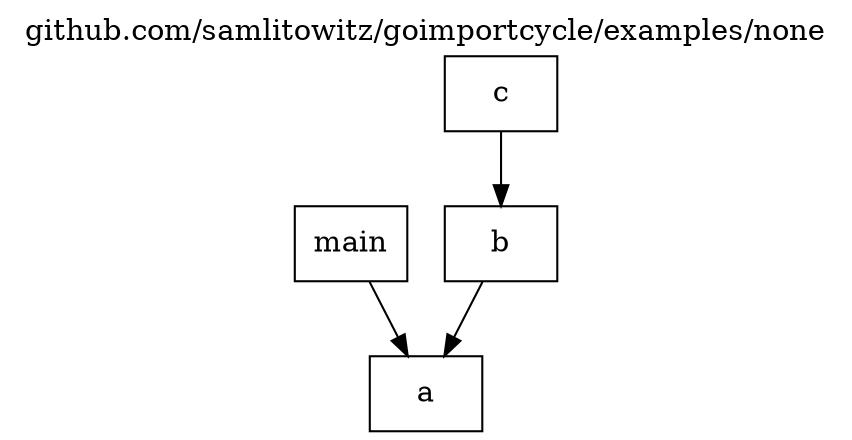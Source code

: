 
digraph {
	labelloc="t";
	label="github.com/samlitowitz/goimportcycle/examples/none";
	rankdir="TB";
	node [shape="rect"];

	pkg_main [label="main", style="filled", fontcolor="#000000", fillcolor="#ffffff"];
	pkg_a [label="a", style="filled", fontcolor="#000000", fillcolor="#ffffff"];
	pkg_b [label="b", style="filled", fontcolor="#000000", fillcolor="#ffffff"];
	pkg_c [label="c", style="filled", fontcolor="#000000", fillcolor="#ffffff"];
	pkg_main -> pkg_a [color="#000000"];
	pkg_b -> pkg_a [color="#000000"];
	pkg_c -> pkg_b [color="#000000"];
}
